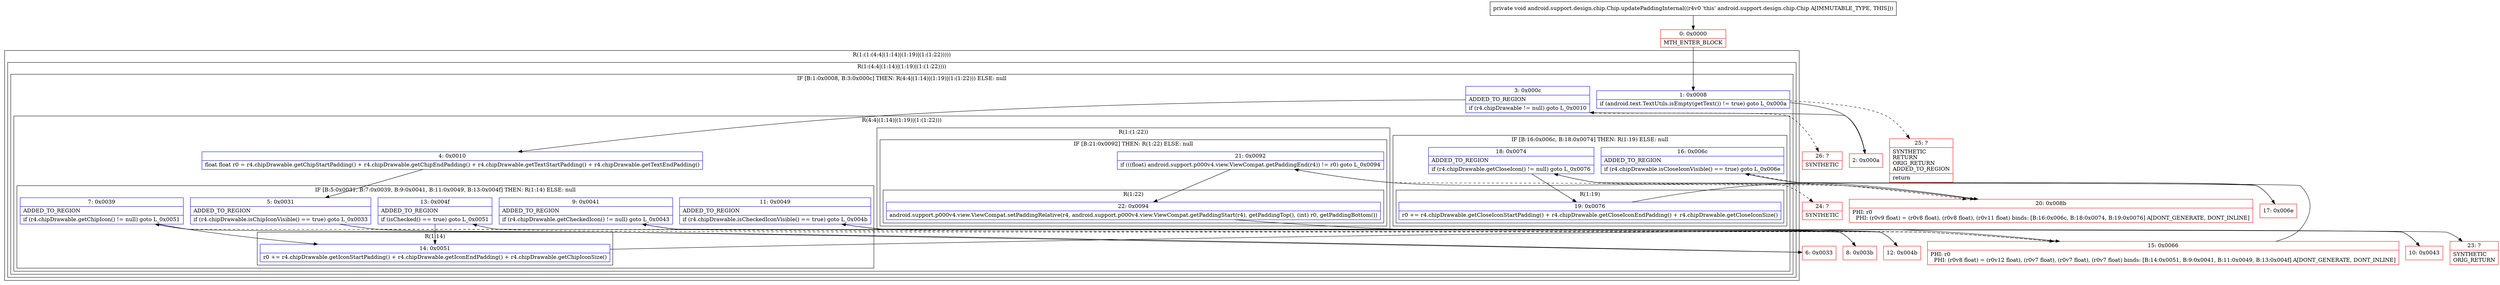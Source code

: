 digraph "CFG forandroid.support.design.chip.Chip.updatePaddingInternal()V" {
subgraph cluster_Region_1128443958 {
label = "R(1:(1:(4:4|(1:14)|(1:19)|(1:(1:22)))))";
node [shape=record,color=blue];
subgraph cluster_Region_1436119300 {
label = "R(1:(4:4|(1:14)|(1:19)|(1:(1:22))))";
node [shape=record,color=blue];
subgraph cluster_IfRegion_496412345 {
label = "IF [B:1:0x0008, B:3:0x000c] THEN: R(4:4|(1:14)|(1:19)|(1:(1:22))) ELSE: null";
node [shape=record,color=blue];
Node_1 [shape=record,label="{1\:\ 0x0008|if (android.text.TextUtils.isEmpty(getText()) != true) goto L_0x000a\l}"];
Node_3 [shape=record,label="{3\:\ 0x000c|ADDED_TO_REGION\l|if (r4.chipDrawable != null) goto L_0x0010\l}"];
subgraph cluster_Region_269389546 {
label = "R(4:4|(1:14)|(1:19)|(1:(1:22)))";
node [shape=record,color=blue];
Node_4 [shape=record,label="{4\:\ 0x0010|float float r0 = r4.chipDrawable.getChipStartPadding() + r4.chipDrawable.getChipEndPadding() + r4.chipDrawable.getTextStartPadding() + r4.chipDrawable.getTextEndPadding()\l}"];
subgraph cluster_IfRegion_1643657025 {
label = "IF [B:5:0x0031, B:7:0x0039, B:9:0x0041, B:11:0x0049, B:13:0x004f] THEN: R(1:14) ELSE: null";
node [shape=record,color=blue];
Node_5 [shape=record,label="{5\:\ 0x0031|ADDED_TO_REGION\l|if (r4.chipDrawable.isChipIconVisible() == true) goto L_0x0033\l}"];
Node_7 [shape=record,label="{7\:\ 0x0039|ADDED_TO_REGION\l|if (r4.chipDrawable.getChipIcon() != null) goto L_0x0051\l}"];
Node_9 [shape=record,label="{9\:\ 0x0041|ADDED_TO_REGION\l|if (r4.chipDrawable.getCheckedIcon() != null) goto L_0x0043\l}"];
Node_11 [shape=record,label="{11\:\ 0x0049|ADDED_TO_REGION\l|if (r4.chipDrawable.isCheckedIconVisible() == true) goto L_0x004b\l}"];
Node_13 [shape=record,label="{13\:\ 0x004f|ADDED_TO_REGION\l|if (isChecked() == true) goto L_0x0051\l}"];
subgraph cluster_Region_1130126464 {
label = "R(1:14)";
node [shape=record,color=blue];
Node_14 [shape=record,label="{14\:\ 0x0051|r0 += r4.chipDrawable.getIconStartPadding() + r4.chipDrawable.getIconEndPadding() + r4.chipDrawable.getChipIconSize()\l}"];
}
}
subgraph cluster_IfRegion_929949768 {
label = "IF [B:16:0x006c, B:18:0x0074] THEN: R(1:19) ELSE: null";
node [shape=record,color=blue];
Node_16 [shape=record,label="{16\:\ 0x006c|ADDED_TO_REGION\l|if (r4.chipDrawable.isCloseIconVisible() == true) goto L_0x006e\l}"];
Node_18 [shape=record,label="{18\:\ 0x0074|ADDED_TO_REGION\l|if (r4.chipDrawable.getCloseIcon() != null) goto L_0x0076\l}"];
subgraph cluster_Region_1665135106 {
label = "R(1:19)";
node [shape=record,color=blue];
Node_19 [shape=record,label="{19\:\ 0x0076|r0 += r4.chipDrawable.getCloseIconStartPadding() + r4.chipDrawable.getCloseIconEndPadding() + r4.chipDrawable.getCloseIconSize()\l}"];
}
}
subgraph cluster_Region_702725872 {
label = "R(1:(1:22))";
node [shape=record,color=blue];
subgraph cluster_IfRegion_1927114026 {
label = "IF [B:21:0x0092] THEN: R(1:22) ELSE: null";
node [shape=record,color=blue];
Node_21 [shape=record,label="{21\:\ 0x0092|if (((float) android.support.p000v4.view.ViewCompat.getPaddingEnd(r4)) != r0) goto L_0x0094\l}"];
subgraph cluster_Region_381731909 {
label = "R(1:22)";
node [shape=record,color=blue];
Node_22 [shape=record,label="{22\:\ 0x0094|android.support.p000v4.view.ViewCompat.setPaddingRelative(r4, android.support.p000v4.view.ViewCompat.getPaddingStart(r4), getPaddingTop(), (int) r0, getPaddingBottom())\l}"];
}
}
}
}
}
}
}
Node_0 [shape=record,color=red,label="{0\:\ 0x0000|MTH_ENTER_BLOCK\l}"];
Node_2 [shape=record,color=red,label="{2\:\ 0x000a}"];
Node_6 [shape=record,color=red,label="{6\:\ 0x0033}"];
Node_8 [shape=record,color=red,label="{8\:\ 0x003b}"];
Node_10 [shape=record,color=red,label="{10\:\ 0x0043}"];
Node_12 [shape=record,color=red,label="{12\:\ 0x004b}"];
Node_15 [shape=record,color=red,label="{15\:\ 0x0066|PHI: r0 \l  PHI: (r0v8 float) = (r0v12 float), (r0v7 float), (r0v7 float), (r0v7 float) binds: [B:14:0x0051, B:9:0x0041, B:11:0x0049, B:13:0x004f] A[DONT_GENERATE, DONT_INLINE]\l}"];
Node_17 [shape=record,color=red,label="{17\:\ 0x006e}"];
Node_20 [shape=record,color=red,label="{20\:\ 0x008b|PHI: r0 \l  PHI: (r0v9 float) = (r0v8 float), (r0v8 float), (r0v11 float) binds: [B:16:0x006c, B:18:0x0074, B:19:0x0076] A[DONT_GENERATE, DONT_INLINE]\l}"];
Node_23 [shape=record,color=red,label="{23\:\ ?|SYNTHETIC\lORIG_RETURN\l}"];
Node_24 [shape=record,color=red,label="{24\:\ ?|SYNTHETIC\l}"];
Node_25 [shape=record,color=red,label="{25\:\ ?|SYNTHETIC\lRETURN\lORIG_RETURN\lADDED_TO_REGION\l|return\l}"];
Node_26 [shape=record,color=red,label="{26\:\ ?|SYNTHETIC\l}"];
MethodNode[shape=record,label="{private void android.support.design.chip.Chip.updatePaddingInternal((r4v0 'this' android.support.design.chip.Chip A[IMMUTABLE_TYPE, THIS])) }"];
MethodNode -> Node_0;
Node_1 -> Node_2;
Node_1 -> Node_25[style=dashed];
Node_3 -> Node_4;
Node_3 -> Node_26[style=dashed];
Node_4 -> Node_5;
Node_5 -> Node_6;
Node_5 -> Node_8[style=dashed];
Node_7 -> Node_8[style=dashed];
Node_7 -> Node_14;
Node_9 -> Node_10;
Node_9 -> Node_15[style=dashed];
Node_11 -> Node_12;
Node_11 -> Node_15[style=dashed];
Node_13 -> Node_14;
Node_13 -> Node_15[style=dashed];
Node_14 -> Node_15;
Node_16 -> Node_17;
Node_16 -> Node_20[style=dashed];
Node_18 -> Node_19;
Node_18 -> Node_20[style=dashed];
Node_19 -> Node_20;
Node_21 -> Node_22;
Node_21 -> Node_24[style=dashed];
Node_22 -> Node_23;
Node_0 -> Node_1;
Node_2 -> Node_3;
Node_6 -> Node_7;
Node_8 -> Node_9;
Node_10 -> Node_11;
Node_12 -> Node_13;
Node_15 -> Node_16;
Node_17 -> Node_18;
Node_20 -> Node_21;
}

